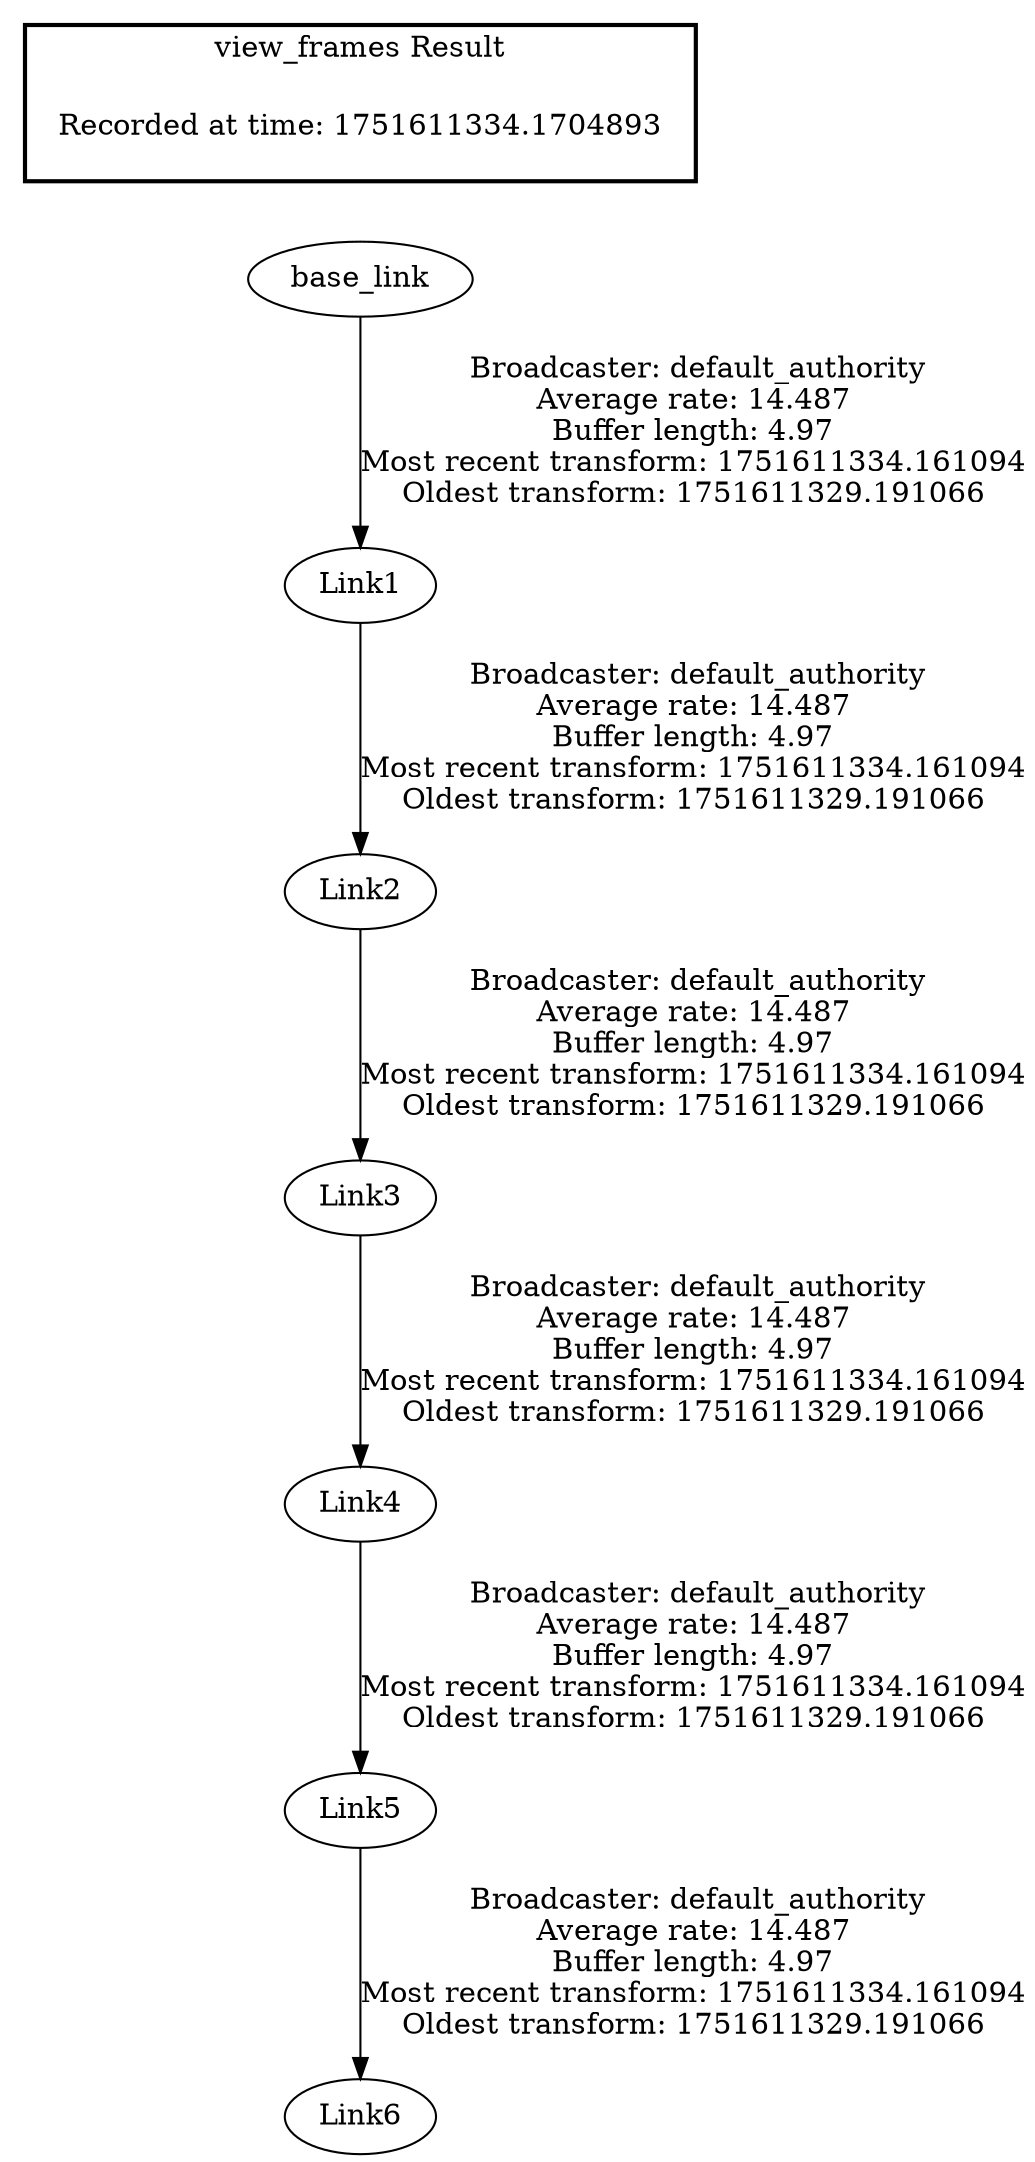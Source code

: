 digraph G {
"base_link" -> "Link1"[label=" Broadcaster: default_authority\nAverage rate: 14.487\nBuffer length: 4.97\nMost recent transform: 1751611334.161094\nOldest transform: 1751611329.191066\n"];
"Link1" -> "Link2"[label=" Broadcaster: default_authority\nAverage rate: 14.487\nBuffer length: 4.97\nMost recent transform: 1751611334.161094\nOldest transform: 1751611329.191066\n"];
"Link2" -> "Link3"[label=" Broadcaster: default_authority\nAverage rate: 14.487\nBuffer length: 4.97\nMost recent transform: 1751611334.161094\nOldest transform: 1751611329.191066\n"];
"Link3" -> "Link4"[label=" Broadcaster: default_authority\nAverage rate: 14.487\nBuffer length: 4.97\nMost recent transform: 1751611334.161094\nOldest transform: 1751611329.191066\n"];
"Link4" -> "Link5"[label=" Broadcaster: default_authority\nAverage rate: 14.487\nBuffer length: 4.97\nMost recent transform: 1751611334.161094\nOldest transform: 1751611329.191066\n"];
"Link5" -> "Link6"[label=" Broadcaster: default_authority\nAverage rate: 14.487\nBuffer length: 4.97\nMost recent transform: 1751611334.161094\nOldest transform: 1751611329.191066\n"];
edge [style=invis];
 subgraph cluster_legend { style=bold; color=black; label ="view_frames Result";
"Recorded at time: 1751611334.1704893"[ shape=plaintext ] ;
}->"base_link";
}